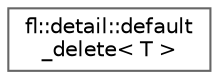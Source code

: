 digraph "Graphical Class Hierarchy"
{
 // INTERACTIVE_SVG=YES
 // LATEX_PDF_SIZE
  bgcolor="transparent";
  edge [fontname=Helvetica,fontsize=10,labelfontname=Helvetica,labelfontsize=10];
  node [fontname=Helvetica,fontsize=10,shape=box,height=0.2,width=0.4];
  rankdir="LR";
  Node0 [id="Node000000",label="fl::detail::default\l_delete\< T \>",height=0.2,width=0.4,color="grey40", fillcolor="white", style="filled",URL="$df/dbb/structfl_1_1detail_1_1default__delete.html",tooltip=" "];
}
